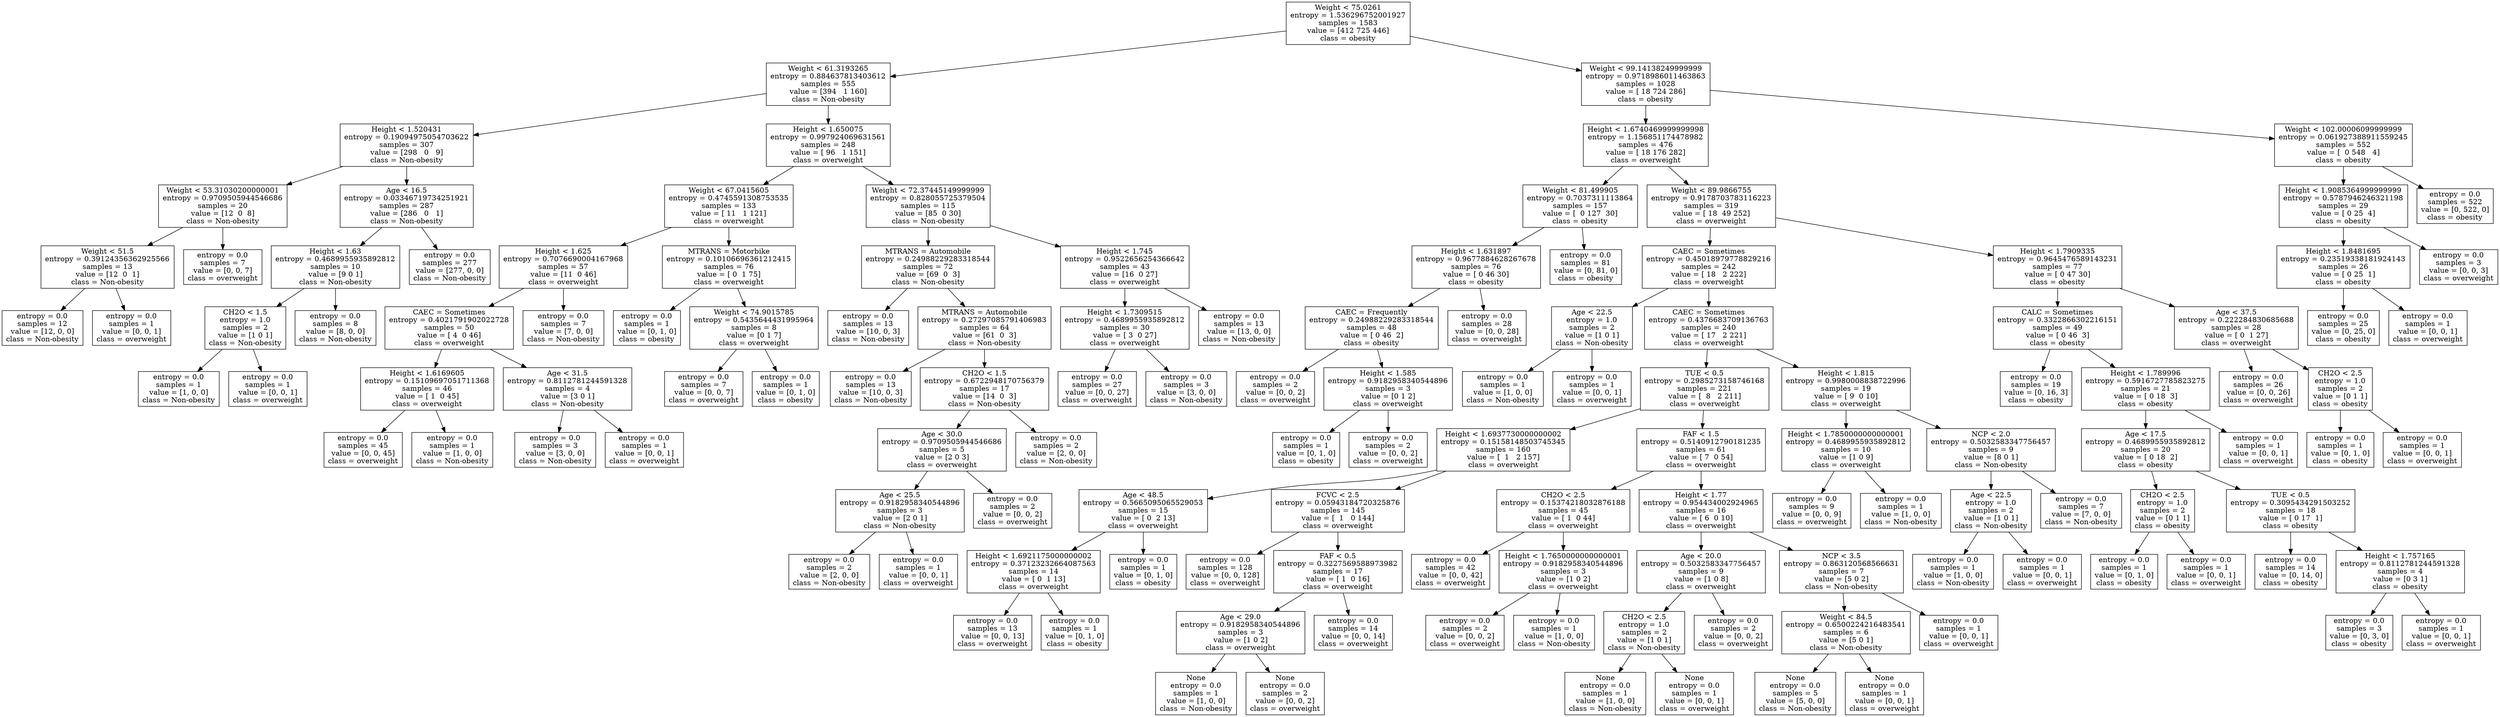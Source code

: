digraph Tree {
node [shape=box] ;0[label="Weight < 75.0261\nentropy = 1.536296752001927\nsamples = 1583\nvalue = [412 725 446]\nclass = obesity"] ;
1[label="Weight < 61.3193265\nentropy = 0.884637813403612\nsamples = 555\nvalue = [394   1 160]\nclass = Non-obesity"] ;
0 -> 1 ;

2[label="Height < 1.520431\nentropy = 0.19094975054703622\nsamples = 307\nvalue = [298   0   9]\nclass = Non-obesity"] ;
1 -> 2 ;

3[label="Weight < 53.31030200000001\nentropy = 0.9709505944546686\nsamples = 20\nvalue = [12  0  8]\nclass = Non-obesity"] ;
2 -> 3 ;

4[label="Weight < 51.5\nentropy = 0.39124356362925566\nsamples = 13\nvalue = [12  0  1]\nclass = Non-obesity"] ;
3 -> 4 ;

5[label="entropy = 0.0\nsamples = 12\nvalue = [12, 0, 0]\nclass = Non-obesity"] ;
4 -> 5 ;

6[label="entropy = 0.0\nsamples = 1\nvalue = [0, 0, 1]\nclass = overweight"] ;
4 -> 6 ;

7[label="entropy = 0.0\nsamples = 7\nvalue = [0, 0, 7]\nclass = overweight"] ;
3 -> 7 ;

8[label="Age < 16.5\nentropy = 0.03346719734251921\nsamples = 287\nvalue = [286   0   1]\nclass = Non-obesity"] ;
2 -> 8 ;

9[label="Height < 1.63\nentropy = 0.4689955935892812\nsamples = 10\nvalue = [9 0 1]\nclass = Non-obesity"] ;
8 -> 9 ;

10[label="CH2O < 1.5\nentropy = 1.0\nsamples = 2\nvalue = [1 0 1]\nclass = Non-obesity"] ;
9 -> 10 ;

11[label="entropy = 0.0\nsamples = 1\nvalue = [1, 0, 0]\nclass = Non-obesity"] ;
10 -> 11 ;

12[label="entropy = 0.0\nsamples = 1\nvalue = [0, 0, 1]\nclass = overweight"] ;
10 -> 12 ;

13[label="entropy = 0.0\nsamples = 8\nvalue = [8, 0, 0]\nclass = Non-obesity"] ;
9 -> 13 ;

14[label="entropy = 0.0\nsamples = 277\nvalue = [277, 0, 0]\nclass = Non-obesity"] ;
8 -> 14 ;

15[label="Height < 1.650075\nentropy = 0.997924069631561\nsamples = 248\nvalue = [ 96   1 151]\nclass = overweight"] ;
1 -> 15 ;

16[label="Weight < 67.0415605\nentropy = 0.4745591308753535\nsamples = 133\nvalue = [ 11   1 121]\nclass = overweight"] ;
15 -> 16 ;

17[label="Height < 1.625\nentropy = 0.7076690004167968\nsamples = 57\nvalue = [11  0 46]\nclass = overweight"] ;
16 -> 17 ;

18[label="CAEC = Sometimes\nentropy = 0.4021791902022728\nsamples = 50\nvalue = [ 4  0 46]\nclass = overweight"] ;
17 -> 18 ;

19[label="Height < 1.6169605\nentropy = 0.15109697051711368\nsamples = 46\nvalue = [ 1  0 45]\nclass = overweight"] ;
18 -> 19 ;

20[label="entropy = 0.0\nsamples = 45\nvalue = [0, 0, 45]\nclass = overweight"] ;
19 -> 20 ;

21[label="entropy = 0.0\nsamples = 1\nvalue = [1, 0, 0]\nclass = Non-obesity"] ;
19 -> 21 ;

22[label="Age < 31.5\nentropy = 0.8112781244591328\nsamples = 4\nvalue = [3 0 1]\nclass = Non-obesity"] ;
18 -> 22 ;

23[label="entropy = 0.0\nsamples = 3\nvalue = [3, 0, 0]\nclass = Non-obesity"] ;
22 -> 23 ;

24[label="entropy = 0.0\nsamples = 1\nvalue = [0, 0, 1]\nclass = overweight"] ;
22 -> 24 ;

25[label="entropy = 0.0\nsamples = 7\nvalue = [7, 0, 0]\nclass = Non-obesity"] ;
17 -> 25 ;

26[label="MTRANS = Motorbike\nentropy = 0.10106696361212415\nsamples = 76\nvalue = [ 0  1 75]\nclass = overweight"] ;
16 -> 26 ;

27[label="entropy = 0.0\nsamples = 1\nvalue = [0, 1, 0]\nclass = obesity"] ;
26 -> 27 ;

28[label="Weight < 74.9015785\nentropy = 0.5435644431995964\nsamples = 8\nvalue = [0 1 7]\nclass = overweight"] ;
26 -> 28 ;

29[label="entropy = 0.0\nsamples = 7\nvalue = [0, 0, 7]\nclass = overweight"] ;
28 -> 29 ;

30[label="entropy = 0.0\nsamples = 1\nvalue = [0, 1, 0]\nclass = obesity"] ;
28 -> 30 ;

31[label="Weight < 72.37445149999999\nentropy = 0.828055725379504\nsamples = 115\nvalue = [85  0 30]\nclass = Non-obesity"] ;
15 -> 31 ;

32[label="MTRANS = Automobile\nentropy = 0.24988229283318544\nsamples = 72\nvalue = [69  0  3]\nclass = Non-obesity"] ;
31 -> 32 ;

33[label="entropy = 0.0\nsamples = 13\nvalue = [10, 0, 3]\nclass = Non-obesity"] ;
32 -> 33 ;

34[label="MTRANS = Automobile\nentropy = 0.27297085791406983\nsamples = 64\nvalue = [61  0  3]\nclass = Non-obesity"] ;
32 -> 34 ;

35[label="entropy = 0.0\nsamples = 13\nvalue = [10, 0, 3]\nclass = Non-obesity"] ;
34 -> 35 ;

36[label="CH2O < 1.5\nentropy = 0.6722948170756379\nsamples = 17\nvalue = [14  0  3]\nclass = Non-obesity"] ;
34 -> 36 ;

37[label="Age < 30.0\nentropy = 0.9709505944546686\nsamples = 5\nvalue = [2 0 3]\nclass = overweight"] ;
36 -> 37 ;

38[label="Age < 25.5\nentropy = 0.9182958340544896\nsamples = 3\nvalue = [2 0 1]\nclass = Non-obesity"] ;
37 -> 38 ;

39[label="entropy = 0.0\nsamples = 2\nvalue = [2, 0, 0]\nclass = Non-obesity"] ;
38 -> 39 ;

40[label="entropy = 0.0\nsamples = 1\nvalue = [0, 0, 1]\nclass = overweight"] ;
38 -> 40 ;

41[label="entropy = 0.0\nsamples = 2\nvalue = [0, 0, 2]\nclass = overweight"] ;
37 -> 41 ;

42[label="entropy = 0.0\nsamples = 2\nvalue = [2, 0, 0]\nclass = Non-obesity"] ;
36 -> 42 ;

43[label="Height < 1.745\nentropy = 0.9522656254366642\nsamples = 43\nvalue = [16  0 27]\nclass = overweight"] ;
31 -> 43 ;

44[label="Height < 1.7309515\nentropy = 0.4689955935892812\nsamples = 30\nvalue = [ 3  0 27]\nclass = overweight"] ;
43 -> 44 ;

45[label="entropy = 0.0\nsamples = 27\nvalue = [0, 0, 27]\nclass = overweight"] ;
44 -> 45 ;

46[label="entropy = 0.0\nsamples = 3\nvalue = [3, 0, 0]\nclass = Non-obesity"] ;
44 -> 46 ;

47[label="entropy = 0.0\nsamples = 13\nvalue = [13, 0, 0]\nclass = Non-obesity"] ;
43 -> 47 ;

48[label="Weight < 99.14138249999999\nentropy = 0.9718986011463863\nsamples = 1028\nvalue = [ 18 724 286]\nclass = obesity"] ;
0 -> 48 ;

49[label="Height < 1.6740469999999998\nentropy = 1.156851174478982\nsamples = 476\nvalue = [ 18 176 282]\nclass = overweight"] ;
48 -> 49 ;

50[label="Weight < 81.499905\nentropy = 0.7037311113864\nsamples = 157\nvalue = [  0 127  30]\nclass = obesity"] ;
49 -> 50 ;

51[label="Height < 1.631897\nentropy = 0.9677884628267678\nsamples = 76\nvalue = [ 0 46 30]\nclass = obesity"] ;
50 -> 51 ;

52[label="CAEC = Frequently\nentropy = 0.24988229283318544\nsamples = 48\nvalue = [ 0 46  2]\nclass = obesity"] ;
51 -> 52 ;

53[label="entropy = 0.0\nsamples = 2\nvalue = [0, 0, 2]\nclass = overweight"] ;
52 -> 53 ;

54[label="Height < 1.585\nentropy = 0.9182958340544896\nsamples = 3\nvalue = [0 1 2]\nclass = overweight"] ;
52 -> 54 ;

55[label="entropy = 0.0\nsamples = 1\nvalue = [0, 1, 0]\nclass = obesity"] ;
54 -> 55 ;

56[label="entropy = 0.0\nsamples = 2\nvalue = [0, 0, 2]\nclass = overweight"] ;
54 -> 56 ;

57[label="entropy = 0.0\nsamples = 28\nvalue = [0, 0, 28]\nclass = overweight"] ;
51 -> 57 ;

58[label="entropy = 0.0\nsamples = 81\nvalue = [0, 81, 0]\nclass = obesity"] ;
50 -> 58 ;

59[label="Weight < 89.9866755\nentropy = 0.9178703783116223\nsamples = 319\nvalue = [ 18  49 252]\nclass = overweight"] ;
49 -> 59 ;

60[label="CAEC = Sometimes\nentropy = 0.45018979778829216\nsamples = 242\nvalue = [ 18   2 222]\nclass = overweight"] ;
59 -> 60 ;

61[label="Age < 22.5\nentropy = 1.0\nsamples = 2\nvalue = [1 0 1]\nclass = Non-obesity"] ;
60 -> 61 ;

62[label="entropy = 0.0\nsamples = 1\nvalue = [1, 0, 0]\nclass = Non-obesity"] ;
61 -> 62 ;

63[label="entropy = 0.0\nsamples = 1\nvalue = [0, 0, 1]\nclass = overweight"] ;
61 -> 63 ;

64[label="CAEC = Sometimes\nentropy = 0.4376683709136763\nsamples = 240\nvalue = [ 17   2 221]\nclass = overweight"] ;
60 -> 64 ;

65[label="TUE < 0.5\nentropy = 0.2985273158746168\nsamples = 221\nvalue = [  8   2 211]\nclass = overweight"] ;
64 -> 65 ;

66[label="Height < 1.6937730000000002\nentropy = 0.15158148503745345\nsamples = 160\nvalue = [  1   2 157]\nclass = overweight"] ;
65 -> 66 ;

67[label="Age < 48.5\nentropy = 0.5665095065529053\nsamples = 15\nvalue = [ 0  2 13]\nclass = overweight"] ;
66 -> 67 ;

68[label="Height < 1.6921175000000002\nentropy = 0.37123232664087563\nsamples = 14\nvalue = [ 0  1 13]\nclass = overweight"] ;
67 -> 68 ;

69[label="entropy = 0.0\nsamples = 13\nvalue = [0, 0, 13]\nclass = overweight"] ;
68 -> 69 ;

70[label="entropy = 0.0\nsamples = 1\nvalue = [0, 1, 0]\nclass = obesity"] ;
68 -> 70 ;

71[label="entropy = 0.0\nsamples = 1\nvalue = [0, 1, 0]\nclass = obesity"] ;
67 -> 71 ;

72[label="FCVC < 2.5\nentropy = 0.05943184720325876\nsamples = 145\nvalue = [  1   0 144]\nclass = overweight"] ;
66 -> 72 ;

73[label="entropy = 0.0\nsamples = 128\nvalue = [0, 0, 128]\nclass = overweight"] ;
72 -> 73 ;

74[label="FAF < 0.5\nentropy = 0.3227569588973982\nsamples = 17\nvalue = [ 1  0 16]\nclass = overweight"] ;
72 -> 74 ;

75[label="Age < 29.0\nentropy = 0.9182958340544896\nsamples = 3\nvalue = [1 0 2]\nclass = overweight"] ;
74 -> 75 ;

76[label="None\nentropy = 0.0\nsamples = 1\nvalue = [1, 0, 0]\nclass = Non-obesity"] ;
75 -> 76 ;

77[label="None\nentropy = 0.0\nsamples = 2\nvalue = [0, 0, 2]\nclass = overweight"] ;
75 -> 77 ;

78[label="entropy = 0.0\nsamples = 14\nvalue = [0, 0, 14]\nclass = overweight"] ;
74 -> 78 ;

79[label="FAF < 1.5\nentropy = 0.5140912790181235\nsamples = 61\nvalue = [ 7  0 54]\nclass = overweight"] ;
65 -> 79 ;

80[label="CH2O < 2.5\nentropy = 0.15374218032876188\nsamples = 45\nvalue = [ 1  0 44]\nclass = overweight"] ;
79 -> 80 ;

81[label="entropy = 0.0\nsamples = 42\nvalue = [0, 0, 42]\nclass = overweight"] ;
80 -> 81 ;

82[label="Height < 1.7650000000000001\nentropy = 0.9182958340544896\nsamples = 3\nvalue = [1 0 2]\nclass = overweight"] ;
80 -> 82 ;

83[label="entropy = 0.0\nsamples = 2\nvalue = [0, 0, 2]\nclass = overweight"] ;
82 -> 83 ;

84[label="entropy = 0.0\nsamples = 1\nvalue = [1, 0, 0]\nclass = Non-obesity"] ;
82 -> 84 ;

85[label="Height < 1.77\nentropy = 0.954434002924965\nsamples = 16\nvalue = [ 6  0 10]\nclass = overweight"] ;
79 -> 85 ;

86[label="Age < 20.0\nentropy = 0.5032583347756457\nsamples = 9\nvalue = [1 0 8]\nclass = overweight"] ;
85 -> 86 ;

87[label="CH2O < 2.5\nentropy = 1.0\nsamples = 2\nvalue = [1 0 1]\nclass = Non-obesity"] ;
86 -> 87 ;

88[label="None\nentropy = 0.0\nsamples = 1\nvalue = [1, 0, 0]\nclass = Non-obesity"] ;
87 -> 88 ;

89[label="None\nentropy = 0.0\nsamples = 1\nvalue = [0, 0, 1]\nclass = overweight"] ;
87 -> 89 ;

90[label="entropy = 0.0\nsamples = 2\nvalue = [0, 0, 2]\nclass = overweight"] ;
86 -> 90 ;

91[label="NCP < 3.5\nentropy = 0.863120568566631\nsamples = 7\nvalue = [5 0 2]\nclass = Non-obesity"] ;
85 -> 91 ;

92[label="Weight < 84.5\nentropy = 0.6500224216483541\nsamples = 6\nvalue = [5 0 1]\nclass = Non-obesity"] ;
91 -> 92 ;

93[label="None\nentropy = 0.0\nsamples = 5\nvalue = [5, 0, 0]\nclass = Non-obesity"] ;
92 -> 93 ;

94[label="None\nentropy = 0.0\nsamples = 1\nvalue = [0, 0, 1]\nclass = overweight"] ;
92 -> 94 ;

95[label="entropy = 0.0\nsamples = 1\nvalue = [0, 0, 1]\nclass = overweight"] ;
91 -> 95 ;

96[label="Height < 1.815\nentropy = 0.9980008838722996\nsamples = 19\nvalue = [ 9  0 10]\nclass = overweight"] ;
64 -> 96 ;

97[label="Height < 1.7850000000000001\nentropy = 0.4689955935892812\nsamples = 10\nvalue = [1 0 9]\nclass = overweight"] ;
96 -> 97 ;

98[label="entropy = 0.0\nsamples = 9\nvalue = [0, 0, 9]\nclass = overweight"] ;
97 -> 98 ;

99[label="entropy = 0.0\nsamples = 1\nvalue = [1, 0, 0]\nclass = Non-obesity"] ;
97 -> 99 ;

100[label="NCP < 2.0\nentropy = 0.5032583347756457\nsamples = 9\nvalue = [8 0 1]\nclass = Non-obesity"] ;
96 -> 100 ;

101[label="Age < 22.5\nentropy = 1.0\nsamples = 2\nvalue = [1 0 1]\nclass = Non-obesity"] ;
100 -> 101 ;

102[label="entropy = 0.0\nsamples = 1\nvalue = [1, 0, 0]\nclass = Non-obesity"] ;
101 -> 102 ;

103[label="entropy = 0.0\nsamples = 1\nvalue = [0, 0, 1]\nclass = overweight"] ;
101 -> 103 ;

104[label="entropy = 0.0\nsamples = 7\nvalue = [7, 0, 0]\nclass = Non-obesity"] ;
100 -> 104 ;

105[label="Height < 1.7909335\nentropy = 0.9645476589143231\nsamples = 77\nvalue = [ 0 47 30]\nclass = obesity"] ;
59 -> 105 ;

106[label="CALC = Sometimes\nentropy = 0.3322866302216151\nsamples = 49\nvalue = [ 0 46  3]\nclass = obesity"] ;
105 -> 106 ;

107[label="entropy = 0.0\nsamples = 19\nvalue = [0, 16, 3]\nclass = obesity"] ;
106 -> 107 ;

108[label="Height < 1.789996\nentropy = 0.5916727785823275\nsamples = 21\nvalue = [ 0 18  3]\nclass = obesity"] ;
106 -> 108 ;

109[label="Age < 17.5\nentropy = 0.4689955935892812\nsamples = 20\nvalue = [ 0 18  2]\nclass = obesity"] ;
108 -> 109 ;

110[label="CH2O < 2.5\nentropy = 1.0\nsamples = 2\nvalue = [0 1 1]\nclass = obesity"] ;
109 -> 110 ;

111[label="entropy = 0.0\nsamples = 1\nvalue = [0, 1, 0]\nclass = obesity"] ;
110 -> 111 ;

112[label="entropy = 0.0\nsamples = 1\nvalue = [0, 0, 1]\nclass = overweight"] ;
110 -> 112 ;

113[label="TUE < 0.5\nentropy = 0.3095434291503252\nsamples = 18\nvalue = [ 0 17  1]\nclass = obesity"] ;
109 -> 113 ;

114[label="entropy = 0.0\nsamples = 14\nvalue = [0, 14, 0]\nclass = obesity"] ;
113 -> 114 ;

115[label="Height < 1.757165\nentropy = 0.8112781244591328\nsamples = 4\nvalue = [0 3 1]\nclass = obesity"] ;
113 -> 115 ;

116[label="entropy = 0.0\nsamples = 3\nvalue = [0, 3, 0]\nclass = obesity"] ;
115 -> 116 ;

117[label="entropy = 0.0\nsamples = 1\nvalue = [0, 0, 1]\nclass = overweight"] ;
115 -> 117 ;

118[label="entropy = 0.0\nsamples = 1\nvalue = [0, 0, 1]\nclass = overweight"] ;
108 -> 118 ;

119[label="Age < 37.5\nentropy = 0.222284830685688\nsamples = 28\nvalue = [ 0  1 27]\nclass = overweight"] ;
105 -> 119 ;

120[label="entropy = 0.0\nsamples = 26\nvalue = [0, 0, 26]\nclass = overweight"] ;
119 -> 120 ;

121[label="CH2O < 2.5\nentropy = 1.0\nsamples = 2\nvalue = [0 1 1]\nclass = obesity"] ;
119 -> 121 ;

122[label="entropy = 0.0\nsamples = 1\nvalue = [0, 1, 0]\nclass = obesity"] ;
121 -> 122 ;

123[label="entropy = 0.0\nsamples = 1\nvalue = [0, 0, 1]\nclass = overweight"] ;
121 -> 123 ;

124[label="Weight < 102.00006099999999\nentropy = 0.061927388911559245\nsamples = 552\nvalue = [  0 548   4]\nclass = obesity"] ;
48 -> 124 ;

125[label="Height < 1.9085364999999999\nentropy = 0.5787946246321198\nsamples = 29\nvalue = [ 0 25  4]\nclass = obesity"] ;
124 -> 125 ;

126[label="Height < 1.8481695\nentropy = 0.23519338181924143\nsamples = 26\nvalue = [ 0 25  1]\nclass = obesity"] ;
125 -> 126 ;

127[label="entropy = 0.0\nsamples = 25\nvalue = [0, 25, 0]\nclass = obesity"] ;
126 -> 127 ;

128[label="entropy = 0.0\nsamples = 1\nvalue = [0, 0, 1]\nclass = overweight"] ;
126 -> 128 ;

129[label="entropy = 0.0\nsamples = 3\nvalue = [0, 0, 3]\nclass = overweight"] ;
125 -> 129 ;

130[label="entropy = 0.0\nsamples = 522\nvalue = [0, 522, 0]\nclass = obesity"] ;
124 -> 130 ;

}
